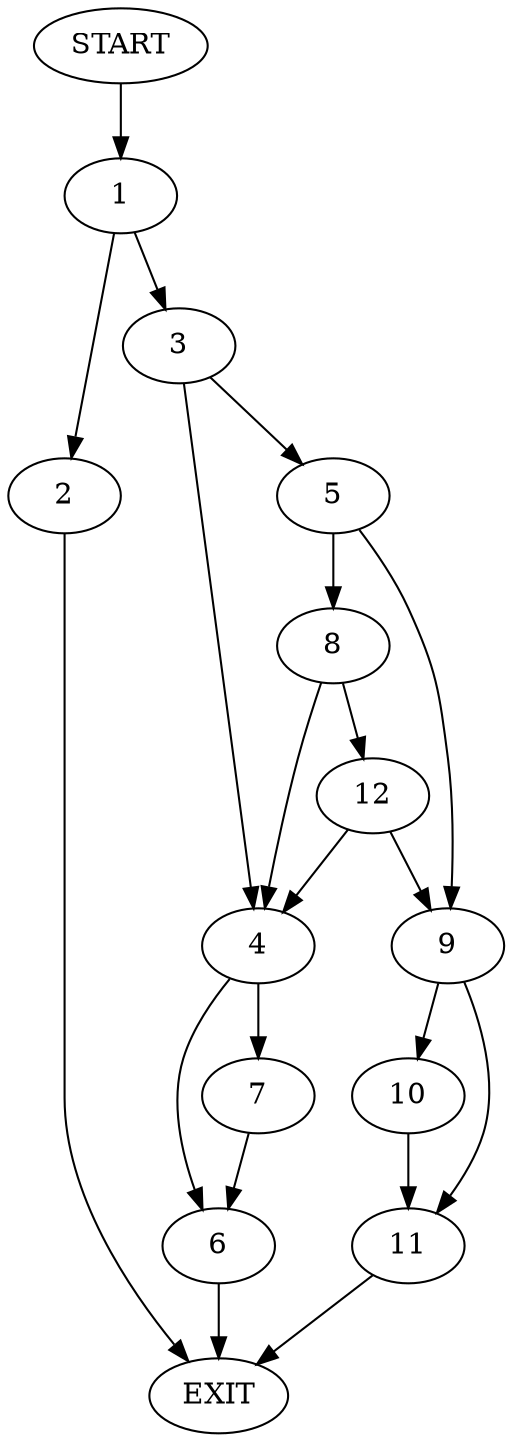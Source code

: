 digraph {
0 [label="START"]
13 [label="EXIT"]
0 -> 1
1 -> 2
1 -> 3
3 -> 4
3 -> 5
2 -> 13
4 -> 6
4 -> 7
5 -> 8
5 -> 9
9 -> 10
9 -> 11
8 -> 4
8 -> 12
12 -> 4
12 -> 9
7 -> 6
6 -> 13
10 -> 11
11 -> 13
}
